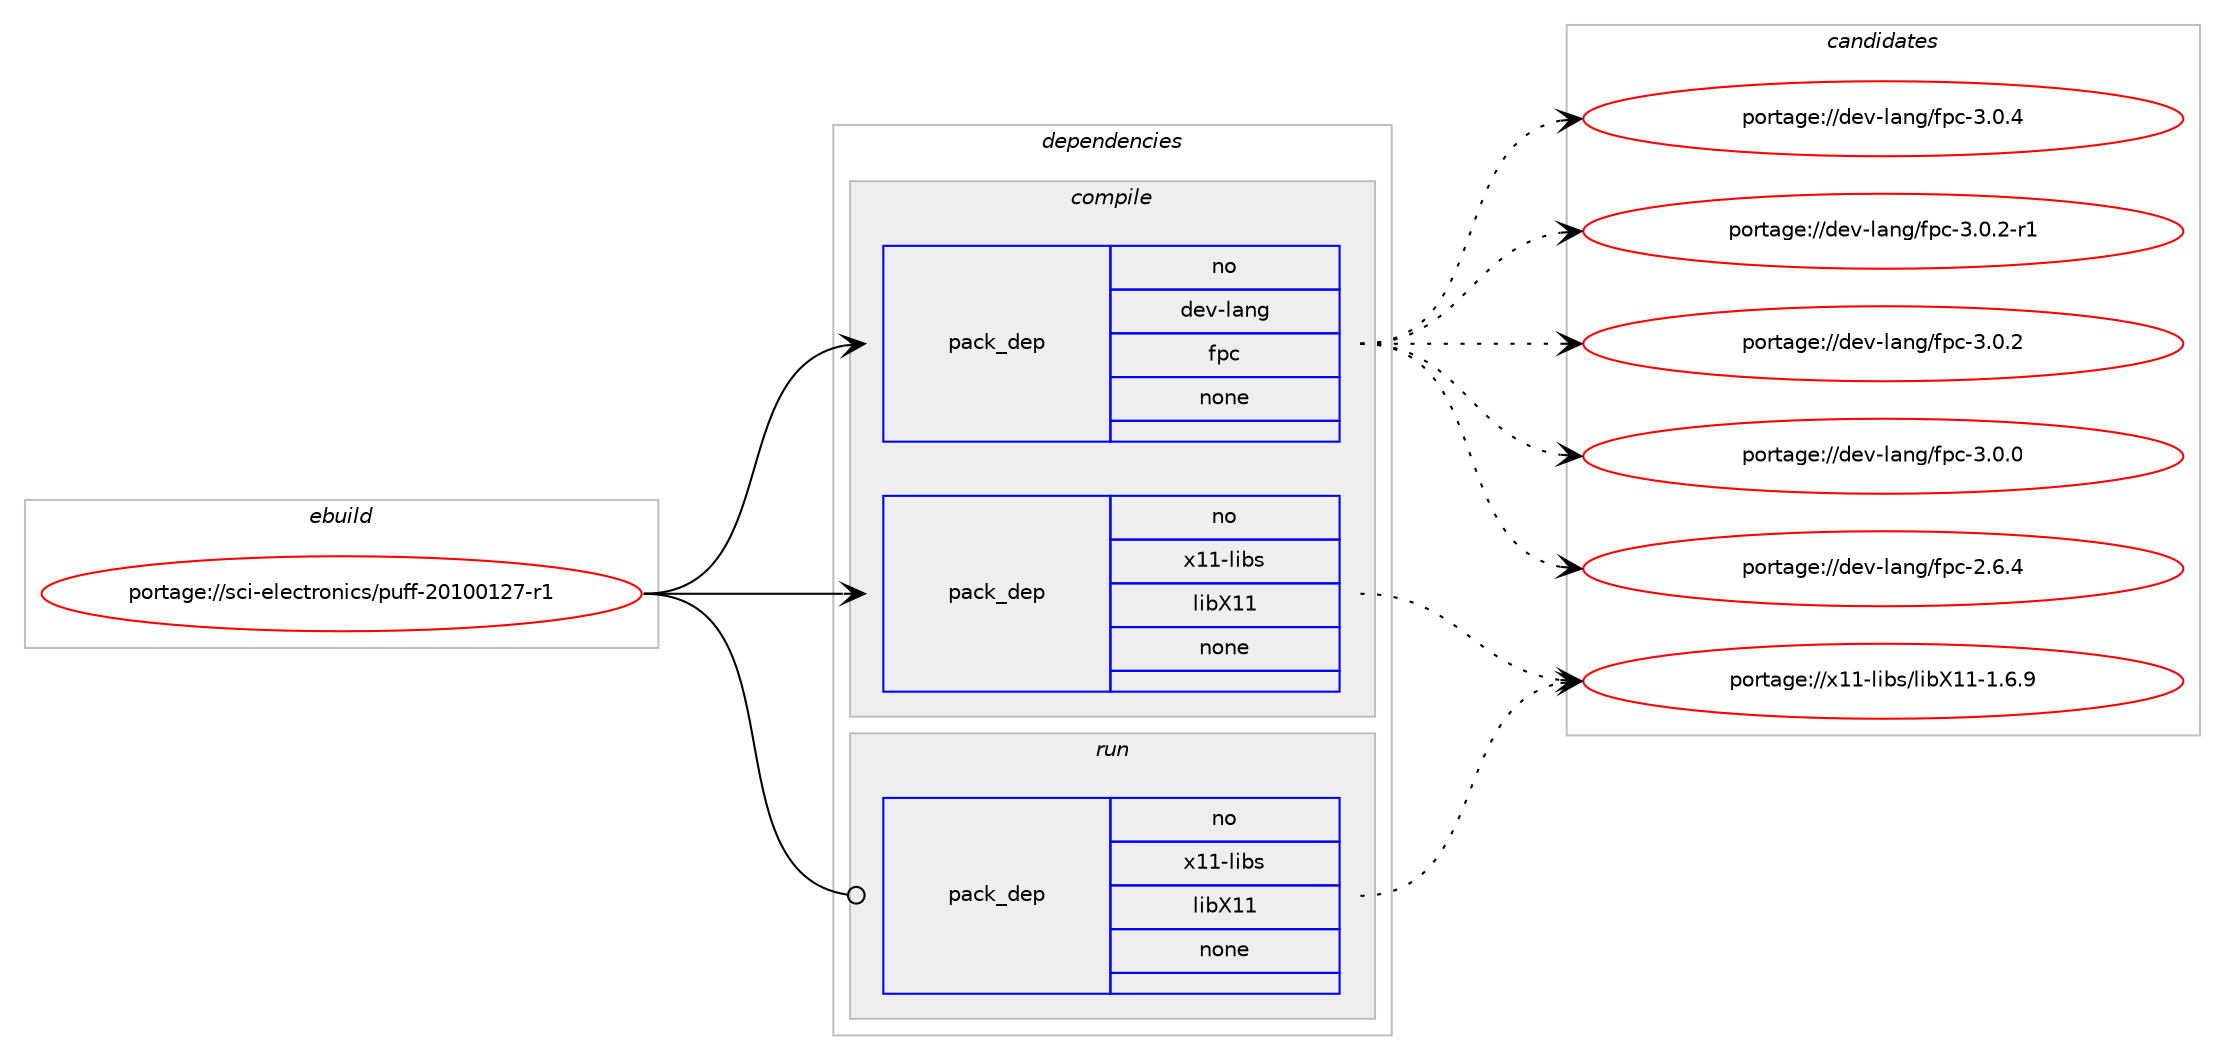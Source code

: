 digraph prolog {

# *************
# Graph options
# *************

newrank=true;
concentrate=true;
compound=true;
graph [rankdir=LR,fontname=Helvetica,fontsize=10,ranksep=1.5];#, ranksep=2.5, nodesep=0.2];
edge  [arrowhead=vee];
node  [fontname=Helvetica,fontsize=10];

# **********
# The ebuild
# **********

subgraph cluster_leftcol {
color=gray;
rank=same;
label=<<i>ebuild</i>>;
id [label="portage://sci-electronics/puff-20100127-r1", color=red, width=4, href="../sci-electronics/puff-20100127-r1.svg"];
}

# ****************
# The dependencies
# ****************

subgraph cluster_midcol {
color=gray;
label=<<i>dependencies</i>>;
subgraph cluster_compile {
fillcolor="#eeeeee";
style=filled;
label=<<i>compile</i>>;
subgraph pack44479 {
dependency57754 [label=<<TABLE BORDER="0" CELLBORDER="1" CELLSPACING="0" CELLPADDING="4" WIDTH="220"><TR><TD ROWSPAN="6" CELLPADDING="30">pack_dep</TD></TR><TR><TD WIDTH="110">no</TD></TR><TR><TD>dev-lang</TD></TR><TR><TD>fpc</TD></TR><TR><TD>none</TD></TR><TR><TD></TD></TR></TABLE>>, shape=none, color=blue];
}
id:e -> dependency57754:w [weight=20,style="solid",arrowhead="vee"];
subgraph pack44480 {
dependency57755 [label=<<TABLE BORDER="0" CELLBORDER="1" CELLSPACING="0" CELLPADDING="4" WIDTH="220"><TR><TD ROWSPAN="6" CELLPADDING="30">pack_dep</TD></TR><TR><TD WIDTH="110">no</TD></TR><TR><TD>x11-libs</TD></TR><TR><TD>libX11</TD></TR><TR><TD>none</TD></TR><TR><TD></TD></TR></TABLE>>, shape=none, color=blue];
}
id:e -> dependency57755:w [weight=20,style="solid",arrowhead="vee"];
}
subgraph cluster_compileandrun {
fillcolor="#eeeeee";
style=filled;
label=<<i>compile and run</i>>;
}
subgraph cluster_run {
fillcolor="#eeeeee";
style=filled;
label=<<i>run</i>>;
subgraph pack44481 {
dependency57756 [label=<<TABLE BORDER="0" CELLBORDER="1" CELLSPACING="0" CELLPADDING="4" WIDTH="220"><TR><TD ROWSPAN="6" CELLPADDING="30">pack_dep</TD></TR><TR><TD WIDTH="110">no</TD></TR><TR><TD>x11-libs</TD></TR><TR><TD>libX11</TD></TR><TR><TD>none</TD></TR><TR><TD></TD></TR></TABLE>>, shape=none, color=blue];
}
id:e -> dependency57756:w [weight=20,style="solid",arrowhead="odot"];
}
}

# **************
# The candidates
# **************

subgraph cluster_choices {
rank=same;
color=gray;
label=<<i>candidates</i>>;

subgraph choice44479 {
color=black;
nodesep=1;
choice10010111845108971101034710211299455146484652 [label="portage://dev-lang/fpc-3.0.4", color=red, width=4,href="../dev-lang/fpc-3.0.4.svg"];
choice100101118451089711010347102112994551464846504511449 [label="portage://dev-lang/fpc-3.0.2-r1", color=red, width=4,href="../dev-lang/fpc-3.0.2-r1.svg"];
choice10010111845108971101034710211299455146484650 [label="portage://dev-lang/fpc-3.0.2", color=red, width=4,href="../dev-lang/fpc-3.0.2.svg"];
choice10010111845108971101034710211299455146484648 [label="portage://dev-lang/fpc-3.0.0", color=red, width=4,href="../dev-lang/fpc-3.0.0.svg"];
choice10010111845108971101034710211299455046544652 [label="portage://dev-lang/fpc-2.6.4", color=red, width=4,href="../dev-lang/fpc-2.6.4.svg"];
dependency57754:e -> choice10010111845108971101034710211299455146484652:w [style=dotted,weight="100"];
dependency57754:e -> choice100101118451089711010347102112994551464846504511449:w [style=dotted,weight="100"];
dependency57754:e -> choice10010111845108971101034710211299455146484650:w [style=dotted,weight="100"];
dependency57754:e -> choice10010111845108971101034710211299455146484648:w [style=dotted,weight="100"];
dependency57754:e -> choice10010111845108971101034710211299455046544652:w [style=dotted,weight="100"];
}
subgraph choice44480 {
color=black;
nodesep=1;
choice120494945108105981154710810598884949454946544657 [label="portage://x11-libs/libX11-1.6.9", color=red, width=4,href="../x11-libs/libX11-1.6.9.svg"];
dependency57755:e -> choice120494945108105981154710810598884949454946544657:w [style=dotted,weight="100"];
}
subgraph choice44481 {
color=black;
nodesep=1;
choice120494945108105981154710810598884949454946544657 [label="portage://x11-libs/libX11-1.6.9", color=red, width=4,href="../x11-libs/libX11-1.6.9.svg"];
dependency57756:e -> choice120494945108105981154710810598884949454946544657:w [style=dotted,weight="100"];
}
}

}
